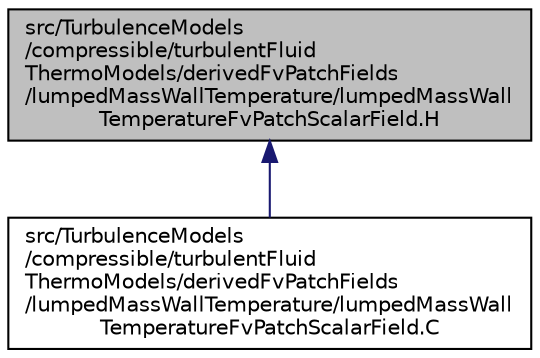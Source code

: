 digraph "src/TurbulenceModels/compressible/turbulentFluidThermoModels/derivedFvPatchFields/lumpedMassWallTemperature/lumpedMassWallTemperatureFvPatchScalarField.H"
{
  bgcolor="transparent";
  edge [fontname="Helvetica",fontsize="10",labelfontname="Helvetica",labelfontsize="10"];
  node [fontname="Helvetica",fontsize="10",shape=record];
  Node1 [label="src/TurbulenceModels\l/compressible/turbulentFluid\lThermoModels/derivedFvPatchFields\l/lumpedMassWallTemperature/lumpedMassWall\lTemperatureFvPatchScalarField.H",height=0.2,width=0.4,color="black", fillcolor="grey75", style="filled" fontcolor="black"];
  Node1 -> Node2 [dir="back",color="midnightblue",fontsize="10",style="solid",fontname="Helvetica"];
  Node2 [label="src/TurbulenceModels\l/compressible/turbulentFluid\lThermoModels/derivedFvPatchFields\l/lumpedMassWallTemperature/lumpedMassWall\lTemperatureFvPatchScalarField.C",height=0.2,width=0.4,color="black",URL="$lumpedMassWallTemperatureFvPatchScalarField_8C.html"];
}
